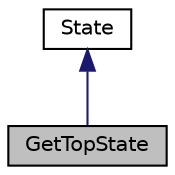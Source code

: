 digraph "GetTopState"
{
 // LATEX_PDF_SIZE
  edge [fontname="Helvetica",fontsize="10",labelfontname="Helvetica",labelfontsize="10"];
  node [fontname="Helvetica",fontsize="10",shape=record];
  Node1 [label="GetTopState",height=0.2,width=0.4,color="black", fillcolor="grey75", style="filled", fontcolor="black",tooltip="Class that represents a state for obtaining the number of stops with a upper limit as user input."];
  Node2 -> Node1 [dir="back",color="midnightblue",fontsize="10",style="solid"];
  Node2 [label="State",height=0.2,width=0.4,color="black", fillcolor="white", style="filled",URL="$class_state.html",tooltip="Abstract base class representing an app state within the flight management system."];
}
